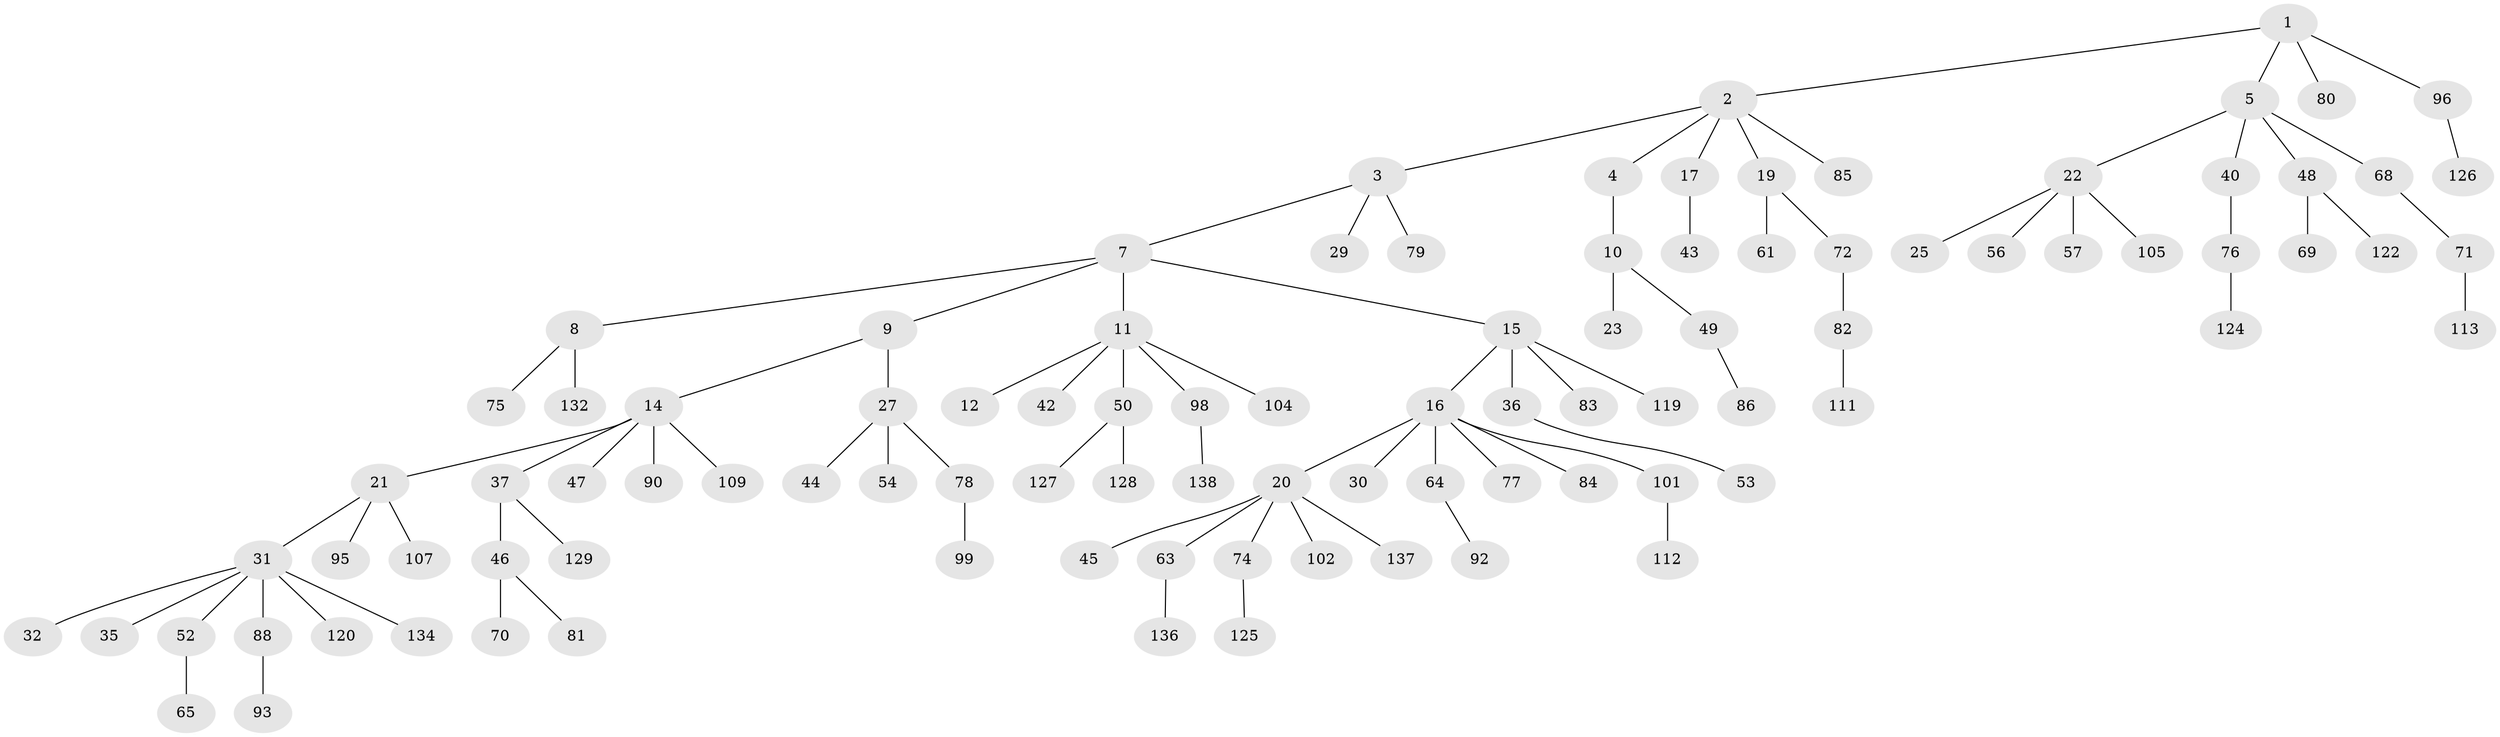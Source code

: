// original degree distribution, {5: 0.07246376811594203, 2: 0.1956521739130435, 3: 0.15942028985507245, 4: 0.036231884057971016, 1: 0.5217391304347826, 6: 0.014492753623188406}
// Generated by graph-tools (version 1.1) at 2025/42/03/06/25 10:42:04]
// undirected, 97 vertices, 96 edges
graph export_dot {
graph [start="1"]
  node [color=gray90,style=filled];
  1 [super="+116"];
  2 [super="+6"];
  3 [super="+67"];
  4;
  5 [super="+13"];
  7;
  8;
  9 [super="+60"];
  10;
  11 [super="+28"];
  12;
  14 [super="+39"];
  15 [super="+87"];
  16 [super="+18"];
  17 [super="+33"];
  19 [super="+38"];
  20 [super="+24"];
  21 [super="+59"];
  22 [super="+26"];
  23 [super="+55"];
  25;
  27 [super="+41"];
  29 [super="+89"];
  30;
  31 [super="+34"];
  32;
  35;
  36;
  37;
  40 [super="+51"];
  42;
  43 [super="+62"];
  44;
  45 [super="+58"];
  46 [super="+100"];
  47;
  48 [super="+117"];
  49 [super="+73"];
  50 [super="+66"];
  52 [super="+91"];
  53;
  54;
  56 [super="+121"];
  57 [super="+94"];
  61;
  63 [super="+106"];
  64 [super="+133"];
  65;
  68 [super="+115"];
  69;
  70;
  71 [super="+118"];
  72;
  74 [super="+97"];
  75;
  76;
  77;
  78 [super="+108"];
  79 [super="+103"];
  80;
  81;
  82 [super="+110"];
  83;
  84;
  85;
  86;
  88;
  90;
  92 [super="+123"];
  93;
  95 [super="+131"];
  96 [super="+135"];
  98 [super="+114"];
  99;
  101;
  102;
  104;
  105;
  107;
  109;
  111;
  112 [super="+130"];
  113;
  119;
  120;
  122;
  124;
  125;
  126;
  127;
  128;
  129;
  132;
  134;
  136;
  137;
  138;
  1 -- 2;
  1 -- 5;
  1 -- 80;
  1 -- 96;
  2 -- 3;
  2 -- 4;
  2 -- 19;
  2 -- 17;
  2 -- 85;
  3 -- 7;
  3 -- 29;
  3 -- 79;
  4 -- 10;
  5 -- 22;
  5 -- 48;
  5 -- 68;
  5 -- 40;
  7 -- 8;
  7 -- 9;
  7 -- 11;
  7 -- 15;
  8 -- 75;
  8 -- 132;
  9 -- 14;
  9 -- 27;
  10 -- 23;
  10 -- 49;
  11 -- 12;
  11 -- 50;
  11 -- 98;
  11 -- 104;
  11 -- 42;
  14 -- 21;
  14 -- 37;
  14 -- 47;
  14 -- 90;
  14 -- 109;
  15 -- 16;
  15 -- 36;
  15 -- 83;
  15 -- 119;
  16 -- 20;
  16 -- 77;
  16 -- 84;
  16 -- 101;
  16 -- 64;
  16 -- 30;
  17 -- 43;
  19 -- 61;
  19 -- 72;
  20 -- 74;
  20 -- 102;
  20 -- 137;
  20 -- 45;
  20 -- 63;
  21 -- 31;
  21 -- 107;
  21 -- 95;
  22 -- 25;
  22 -- 56;
  22 -- 57;
  22 -- 105;
  27 -- 44;
  27 -- 54;
  27 -- 78;
  31 -- 32;
  31 -- 52;
  31 -- 88;
  31 -- 134;
  31 -- 120;
  31 -- 35;
  36 -- 53;
  37 -- 46;
  37 -- 129;
  40 -- 76;
  46 -- 70;
  46 -- 81;
  48 -- 69;
  48 -- 122;
  49 -- 86;
  50 -- 128;
  50 -- 127;
  52 -- 65;
  63 -- 136;
  64 -- 92;
  68 -- 71;
  71 -- 113;
  72 -- 82;
  74 -- 125;
  76 -- 124;
  78 -- 99;
  82 -- 111;
  88 -- 93;
  96 -- 126;
  98 -- 138;
  101 -- 112;
}
